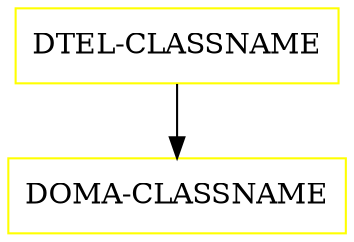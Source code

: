 digraph G {
  "DTEL-CLASSNAME" [shape=box,color=yellow];
  "DOMA-CLASSNAME" [shape=box,color=yellow,URL="./DOMA_CLASSNAME.html"];
  "DTEL-CLASSNAME" -> "DOMA-CLASSNAME";
}
